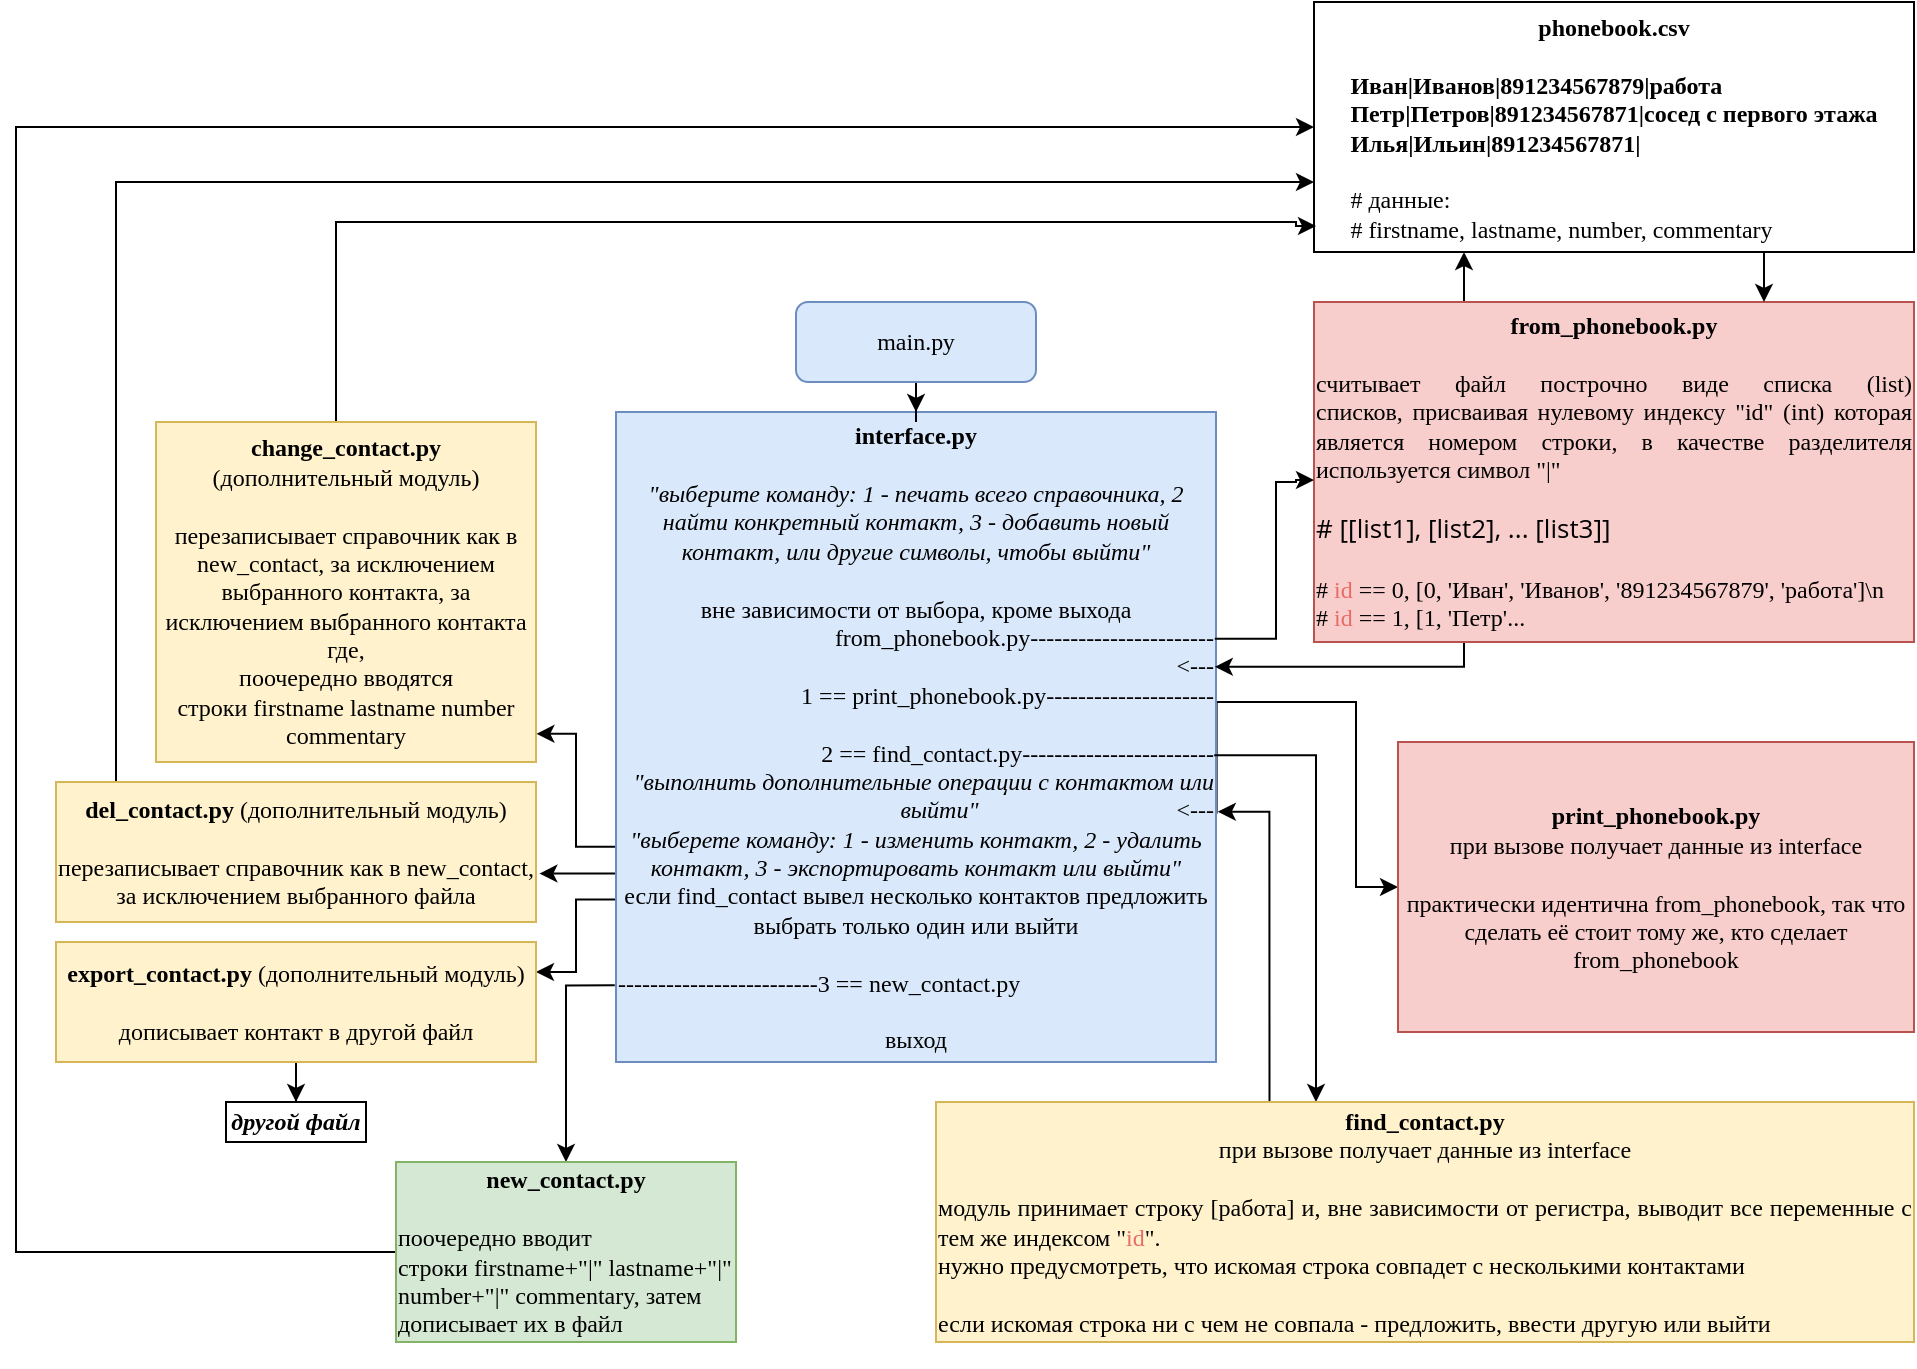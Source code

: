 <mxfile version="20.0.1" type="device"><diagram id="C5RBs43oDa-KdzZeNtuy" name="Page-1"><mxGraphModel dx="1420" dy="1998" grid="1" gridSize="10" guides="1" tooltips="1" connect="1" arrows="1" fold="1" page="1" pageScale="1" pageWidth="827" pageHeight="1169" math="0" shadow="0"><root><mxCell id="WIyWlLk6GJQsqaUBKTNV-0"/><mxCell id="WIyWlLk6GJQsqaUBKTNV-1" parent="WIyWlLk6GJQsqaUBKTNV-0"/><mxCell id="DkASAoRrlRsz0CoVsxVr-43" style="edgeStyle=orthogonalEdgeStyle;rounded=0;orthogonalLoop=1;jettySize=auto;html=1;entryX=0;entryY=0.5;entryDx=0;entryDy=0;fontFamily=Times New Roman;exitX=1.001;exitY=0.618;exitDx=0;exitDy=0;exitPerimeter=0;" parent="WIyWlLk6GJQsqaUBKTNV-1" source="DkASAoRrlRsz0CoVsxVr-0" target="DkASAoRrlRsz0CoVsxVr-7" edge="1"><mxGeometry relative="1" as="geometry"><Array as="points"><mxPoint x="610" y="250"/><mxPoint x="680" y="250"/><mxPoint x="680" y="343"/></Array></mxGeometry></mxCell><mxCell id="0z7Km0U5pkdLjFJuTF95-9" style="edgeStyle=orthogonalEdgeStyle;rounded=0;orthogonalLoop=1;jettySize=auto;html=1;entryX=1;entryY=0.25;entryDx=0;entryDy=0;fontFamily=Times New Roman;exitX=0;exitY=0.75;exitDx=0;exitDy=0;" parent="WIyWlLk6GJQsqaUBKTNV-1" source="DkASAoRrlRsz0CoVsxVr-0" target="0z7Km0U5pkdLjFJuTF95-3" edge="1"><mxGeometry relative="1" as="geometry"/></mxCell><mxCell id="0z7Km0U5pkdLjFJuTF95-10" style="edgeStyle=orthogonalEdgeStyle;rounded=0;orthogonalLoop=1;jettySize=auto;html=1;entryX=1.001;entryY=0.917;entryDx=0;entryDy=0;fontFamily=Times New Roman;exitX=0.001;exitY=0.669;exitDx=0;exitDy=0;exitPerimeter=0;entryPerimeter=0;" parent="WIyWlLk6GJQsqaUBKTNV-1" source="DkASAoRrlRsz0CoVsxVr-0" target="DkASAoRrlRsz0CoVsxVr-30" edge="1"><mxGeometry relative="1" as="geometry"/></mxCell><mxCell id="0z7Km0U5pkdLjFJuTF95-20" style="edgeStyle=orthogonalEdgeStyle;rounded=0;orthogonalLoop=1;jettySize=auto;html=1;entryX=0.5;entryY=0;entryDx=0;entryDy=0;fontFamily=Times New Roman;exitX=-0.002;exitY=0.882;exitDx=0;exitDy=0;exitPerimeter=0;" parent="WIyWlLk6GJQsqaUBKTNV-1" source="DkASAoRrlRsz0CoVsxVr-0" target="DkASAoRrlRsz0CoVsxVr-11" edge="1"><mxGeometry relative="1" as="geometry"/></mxCell><mxCell id="0z7Km0U5pkdLjFJuTF95-24" style="edgeStyle=orthogonalEdgeStyle;rounded=0;orthogonalLoop=1;jettySize=auto;html=1;entryX=1.007;entryY=0.655;entryDx=0;entryDy=0;entryPerimeter=0;fontFamily=Times New Roman;exitX=0;exitY=0.71;exitDx=0;exitDy=0;exitPerimeter=0;" parent="WIyWlLk6GJQsqaUBKTNV-1" source="DkASAoRrlRsz0CoVsxVr-0" target="DkASAoRrlRsz0CoVsxVr-33" edge="1"><mxGeometry relative="1" as="geometry"/></mxCell><mxCell id="DkASAoRrlRsz0CoVsxVr-0" value="&lt;b&gt;interface.pу&lt;/b&gt;&lt;br&gt;&lt;br&gt;&lt;i&gt;&quot;выберите команду: 1 - печать всего справочника, 2 найти конкретный контакт, 3 - добавить новый контакт, или другие символы, чтобы выйти&quot;&lt;/i&gt;&lt;br&gt;&lt;br&gt;вне зависимости от выбора, кроме выхода&lt;br&gt;&lt;div style=&quot;text-align: right;&quot;&gt;&lt;span style=&quot;background-color: initial;&quot;&gt;&amp;nbsp;&amp;nbsp;&lt;/span&gt;&lt;span style=&quot;background-color: initial;&quot;&gt;from_phonebook.py-----------------------&lt;/span&gt;&lt;/div&gt;&lt;div style=&quot;&quot;&gt;&lt;/div&gt;&lt;div style=&quot;text-align: right;&quot;&gt;&amp;lt;---&lt;/div&gt;&lt;div style=&quot;text-align: right;&quot;&gt;&lt;span style=&quot;background-color: initial;&quot;&gt;1 == print_phonebook.py---------------------&lt;/span&gt;&lt;/div&gt;&lt;br&gt;&lt;div style=&quot;text-align: right;&quot;&gt;&lt;span style=&quot;background-color: initial;&quot;&gt;2 == find_contact.py------------------------&lt;/span&gt;&lt;/div&gt;&lt;span style=&quot;&quot;&gt;&lt;div style=&quot;text-align: right;&quot;&gt;&lt;span style=&quot;background-color: initial;&quot;&gt;&lt;i&gt;&quot;выполнить дополнительные операции с контактом или выйти&quot;&amp;nbsp; &amp;nbsp; &amp;nbsp; &amp;nbsp; &amp;nbsp; &amp;nbsp; &amp;nbsp; &amp;nbsp; &amp;nbsp; &amp;nbsp; &amp;nbsp; &amp;nbsp; &amp;nbsp; &amp;nbsp; &amp;nbsp; &amp;nbsp; &amp;nbsp;&lt;/i&gt;&lt;/span&gt;&lt;span style=&quot;background-color: initial; text-align: right;&quot;&gt;&amp;lt;---&lt;/span&gt;&lt;/div&gt;&lt;/span&gt;&lt;i&gt;&quot;выберете команду: 1 - изменить контакт, 2 - удалить контакт, 3 - экспортировать контакт или выйти&quot;&lt;/i&gt;&lt;br&gt;если find_contact вывел несколько контактов предложить выбрать только один или выйти&lt;br&gt;&lt;br&gt;&lt;div style=&quot;text-align: left;&quot;&gt;&lt;span style=&quot;background-color: initial;&quot;&gt;-------------------------3 == new_contact.py&lt;/span&gt;&lt;/div&gt;&lt;br&gt;выход" style="rounded=0;whiteSpace=wrap;html=1;fontFamily=Times New Roman;fillColor=#dae8fc;strokeColor=#6c8ebf;" parent="WIyWlLk6GJQsqaUBKTNV-1" vertex="1"><mxGeometry x="310" y="105" width="300" height="325" as="geometry"/></mxCell><mxCell id="DkASAoRrlRsz0CoVsxVr-9" style="edgeStyle=orthogonalEdgeStyle;rounded=0;orthogonalLoop=1;jettySize=auto;html=1;entryX=0.5;entryY=0;entryDx=0;entryDy=0;fontFamily=Times New Roman;" parent="WIyWlLk6GJQsqaUBKTNV-1" source="WIyWlLk6GJQsqaUBKTNV-3" target="DkASAoRrlRsz0CoVsxVr-0" edge="1"><mxGeometry relative="1" as="geometry"/></mxCell><mxCell id="WIyWlLk6GJQsqaUBKTNV-3" value="main.ру" style="rounded=1;whiteSpace=wrap;html=1;fontSize=12;glass=0;strokeWidth=1;shadow=0;fontFamily=Times New Roman;fillColor=#dae8fc;strokeColor=#6c8ebf;" parent="WIyWlLk6GJQsqaUBKTNV-1" vertex="1"><mxGeometry x="400" y="50" width="120" height="40" as="geometry"/></mxCell><mxCell id="DkASAoRrlRsz0CoVsxVr-19" style="edgeStyle=orthogonalEdgeStyle;rounded=0;orthogonalLoop=1;jettySize=auto;html=1;fontFamily=Times New Roman;exitX=0.997;exitY=0.528;exitDx=0;exitDy=0;exitPerimeter=0;" parent="WIyWlLk6GJQsqaUBKTNV-1" source="DkASAoRrlRsz0CoVsxVr-0" target="DkASAoRrlRsz0CoVsxVr-10" edge="1"><mxGeometry relative="1" as="geometry"><Array as="points"><mxPoint x="660" y="277"/></Array></mxGeometry></mxCell><mxCell id="DkASAoRrlRsz0CoVsxVr-42" style="edgeStyle=orthogonalEdgeStyle;rounded=0;orthogonalLoop=1;jettySize=auto;html=1;entryX=0.998;entryY=0.392;entryDx=0;entryDy=0;exitX=0.25;exitY=1;exitDx=0;exitDy=0;fontFamily=Times New Roman;entryPerimeter=0;" parent="WIyWlLk6GJQsqaUBKTNV-1" source="DkASAoRrlRsz0CoVsxVr-3" target="DkASAoRrlRsz0CoVsxVr-0" edge="1"><mxGeometry relative="1" as="geometry"><Array as="points"><mxPoint x="734" y="232"/></Array></mxGeometry></mxCell><mxCell id="DkASAoRrlRsz0CoVsxVr-49" style="edgeStyle=orthogonalEdgeStyle;rounded=0;orthogonalLoop=1;jettySize=auto;html=1;entryX=0.25;entryY=1;entryDx=0;entryDy=0;fontFamily=Times New Roman;fontColor=#EA6B66;exitX=0.25;exitY=0;exitDx=0;exitDy=0;" parent="WIyWlLk6GJQsqaUBKTNV-1" source="DkASAoRrlRsz0CoVsxVr-3" target="DkASAoRrlRsz0CoVsxVr-14" edge="1"><mxGeometry relative="1" as="geometry"/></mxCell><mxCell id="DkASAoRrlRsz0CoVsxVr-3" value="&lt;div style=&quot;&quot;&gt;&lt;span style=&quot;background-color: initial;&quot;&gt;&lt;b&gt;from_phonebook.py&lt;/b&gt;&lt;/span&gt;&lt;/div&gt;&lt;div style=&quot;text-align: justify;&quot;&gt;&lt;br&gt;&lt;/div&gt;&lt;div style=&quot;text-align: justify;&quot;&gt;&lt;span style=&quot;background-color: initial;&quot;&gt;считывает&amp;nbsp;&lt;/span&gt;&lt;span style=&quot;background-color: initial;&quot;&gt;файл построчно&lt;/span&gt;&lt;span style=&quot;background-color: initial;&quot;&gt;&amp;nbsp;виде списка (list) списков,&amp;nbsp;&lt;/span&gt;&lt;span style=&quot;background-color: initial;&quot;&gt;присваивая нулевому индексу &quot;id&quot; (int) которая является номером строки, в качестве разделителя используется символ &quot;|&quot;&lt;/span&gt;&lt;/div&gt;&lt;div style=&quot;text-align: justify;&quot;&gt;&lt;span style=&quot;background-color: initial;&quot;&gt;&lt;br&gt;&lt;/span&gt;&lt;/div&gt;&lt;div style=&quot;text-align: justify;&quot;&gt;&lt;span style=&quot;font-family: &amp;quot;Open Sans&amp;quot;; font-size: 13px; text-align: start;&quot;&gt;# [[list1], [list2], ... [list3]]&lt;/span&gt;&lt;span style=&quot;background-color: initial;&quot;&gt;&lt;br&gt;&lt;/span&gt;&lt;/div&gt;&lt;div style=&quot;text-align: justify;&quot;&gt;&lt;span style=&quot;color: rgb(102, 102, 102); font-family: &amp;quot;Open Sans&amp;quot;; font-size: 13px; text-align: start; background-color: rgba(82, 82, 128, 0.09);&quot;&gt;&lt;br&gt;&lt;/span&gt;&lt;/div&gt;&lt;div style=&quot;text-align: justify;&quot;&gt;&lt;span style=&quot;background-color: initial;&quot;&gt;# &lt;font color=&quot;#ea6b66&quot;&gt;id&lt;/font&gt; == 0, [0, '&lt;/span&gt;&lt;span style=&quot;background-color: initial;&quot;&gt;Иван', 'Иванов', '891234567879', 'работа']\n&lt;/span&gt;&lt;/div&gt;&lt;div style=&quot;text-align: justify;&quot;&gt;&lt;span style=&quot;background-color: initial;&quot;&gt;# &lt;font color=&quot;#ea6b66&quot;&gt;id&lt;/font&gt; == 1, [1, 'Петр'...&lt;/span&gt;&lt;/div&gt;" style="rounded=0;whiteSpace=wrap;html=1;strokeWidth=1;fontFamily=Times New Roman;fillColor=#f8cecc;strokeColor=#b85450;" parent="WIyWlLk6GJQsqaUBKTNV-1" vertex="1"><mxGeometry x="659" y="50" width="300" height="170" as="geometry"/></mxCell><mxCell id="DkASAoRrlRsz0CoVsxVr-7" value="&lt;b&gt;print_phonebook.py&lt;/b&gt;&lt;br&gt;при вызове получает данные из interface&lt;br&gt;&lt;br&gt;практически идентична from_phonebook, так что сделать её стоит тому же, кто сделает from_phonebook&lt;br&gt;" style="rounded=0;whiteSpace=wrap;html=1;fontFamily=Times New Roman;fillColor=#f8cecc;strokeColor=#b85450;" parent="WIyWlLk6GJQsqaUBKTNV-1" vertex="1"><mxGeometry x="701" y="270" width="258" height="145" as="geometry"/></mxCell><mxCell id="0z7Km0U5pkdLjFJuTF95-22" style="edgeStyle=orthogonalEdgeStyle;rounded=0;orthogonalLoop=1;jettySize=auto;html=1;entryX=1.003;entryY=0.615;entryDx=0;entryDy=0;entryPerimeter=0;fontFamily=Times New Roman;exitX=0.341;exitY=0;exitDx=0;exitDy=0;exitPerimeter=0;" parent="WIyWlLk6GJQsqaUBKTNV-1" source="DkASAoRrlRsz0CoVsxVr-10" target="DkASAoRrlRsz0CoVsxVr-0" edge="1"><mxGeometry relative="1" as="geometry"/></mxCell><mxCell id="DkASAoRrlRsz0CoVsxVr-10" value="&lt;div style=&quot;&quot;&gt;&lt;span style=&quot;background-color: initial;&quot;&gt;&lt;b&gt;find_contact.py&lt;/b&gt;&lt;/span&gt;&lt;/div&gt;&lt;div style=&quot;&quot;&gt;при вызове получает данные из interface&lt;br&gt;&lt;/div&gt;&lt;div style=&quot;text-align: justify;&quot;&gt;&lt;br&gt;&lt;/div&gt;&lt;div style=&quot;text-align: justify;&quot;&gt;&lt;span style=&quot;background-color: initial;&quot;&gt;модуль принимает строку [работа]&amp;nbsp;&lt;/span&gt;&lt;span style=&quot;background-color: initial;&quot;&gt;и, вне зависимости от регистра,&amp;nbsp;выводит все переменные с тем же индексом &quot;&lt;font color=&quot;#ea6b66&quot;&gt;id&lt;/font&gt;&quot;.&lt;/span&gt;&lt;/div&gt;&lt;div style=&quot;text-align: justify;&quot;&gt;&lt;span style=&quot;background-color: initial;&quot;&gt;нужно предусмотреть, что искомая строка совпадет с несколькими&amp;nbsp;контактами&lt;/span&gt;&lt;/div&gt;&lt;div style=&quot;text-align: justify;&quot;&gt;&lt;br&gt;&lt;/div&gt;&lt;div style=&quot;text-align: justify;&quot;&gt;если искомая строка ни с чем не совпала - предложить, ввести другую или выйти&lt;/div&gt;" style="rounded=0;whiteSpace=wrap;html=1;align=center;fontFamily=Times New Roman;fillColor=#fff2cc;strokeColor=#d6b656;" parent="WIyWlLk6GJQsqaUBKTNV-1" vertex="1"><mxGeometry x="470" y="450" width="489" height="120" as="geometry"/></mxCell><mxCell id="0z7Km0U5pkdLjFJuTF95-21" style="edgeStyle=orthogonalEdgeStyle;rounded=0;orthogonalLoop=1;jettySize=auto;html=1;entryX=0;entryY=0.5;entryDx=0;entryDy=0;fontFamily=Times New Roman;" parent="WIyWlLk6GJQsqaUBKTNV-1" source="DkASAoRrlRsz0CoVsxVr-11" target="DkASAoRrlRsz0CoVsxVr-14" edge="1"><mxGeometry relative="1" as="geometry"><Array as="points"><mxPoint x="10" y="525"/><mxPoint x="10" y="-37"/></Array></mxGeometry></mxCell><mxCell id="DkASAoRrlRsz0CoVsxVr-11" value="&lt;span style=&quot;&quot;&gt;&lt;br&gt;&lt;/span&gt;&lt;b&gt;new_contact.py&lt;/b&gt;&lt;span style=&quot;&quot;&gt;&lt;br&gt;&lt;/span&gt;&lt;br&gt;&lt;div style=&quot;text-align: left;&quot;&gt;&lt;span style=&quot;background-color: initial;&quot;&gt;поочередно вводит строки&lt;/span&gt;&lt;span style=&quot;background-color: initial;&quot;&gt;&amp;nbsp;&lt;/span&gt;&lt;span style=&quot;background-color: initial;&quot;&gt;firstname+&quot;|&quot; lastname+&quot;|&quot; number+&quot;|&quot; commentary, затем дописывает их в файл&lt;/span&gt;&lt;/div&gt;&lt;span style=&quot;&quot;&gt;&lt;div style=&quot;text-align: left;&quot;&gt;&lt;span style=&quot;background-color: initial;&quot;&gt;&lt;br&gt;&lt;/span&gt;&lt;/div&gt;&lt;/span&gt;" style="rounded=0;whiteSpace=wrap;html=1;fontFamily=Times New Roman;fillColor=#d5e8d4;strokeColor=#82b366;" parent="WIyWlLk6GJQsqaUBKTNV-1" vertex="1"><mxGeometry x="200" y="480" width="170" height="90" as="geometry"/></mxCell><mxCell id="DkASAoRrlRsz0CoVsxVr-50" style="edgeStyle=orthogonalEdgeStyle;rounded=0;orthogonalLoop=1;jettySize=auto;html=1;entryX=0.75;entryY=0;entryDx=0;entryDy=0;fontFamily=Times New Roman;fontColor=#EA6B66;exitX=0.75;exitY=1;exitDx=0;exitDy=0;" parent="WIyWlLk6GJQsqaUBKTNV-1" source="DkASAoRrlRsz0CoVsxVr-14" target="DkASAoRrlRsz0CoVsxVr-3" edge="1"><mxGeometry relative="1" as="geometry"/></mxCell><mxCell id="DkASAoRrlRsz0CoVsxVr-14" value="&lt;div style=&quot;&quot;&gt;&lt;span style=&quot;background-color: initial;&quot;&gt;&lt;b&gt;phonebook.csv&lt;/b&gt;&lt;/span&gt;&lt;/div&gt;&lt;span style=&quot;&quot;&gt;&lt;div&gt;&lt;br&gt;&lt;/div&gt;&lt;div style=&quot;text-align: left;&quot;&gt;&lt;span style=&quot;background-color: initial;&quot;&gt;&lt;b&gt;Иван|Иванов|891234567879|работа&lt;/b&gt;&lt;/span&gt;&lt;/div&gt;&lt;div style=&quot;text-align: left;&quot;&gt;&lt;b&gt;&lt;span style=&quot;background-color: initial;&quot;&gt;Петр|Петров|&lt;/span&gt;&lt;span style=&quot;background-color: initial;&quot;&gt;891234567871|сосед с первого этажа&lt;/span&gt;&lt;/b&gt;&lt;/div&gt;&lt;/span&gt;&lt;span style=&quot;&quot;&gt;&lt;div style=&quot;text-align: left;&quot;&gt;&lt;b&gt;&lt;span style=&quot;background-color: initial;&quot;&gt;Илья|Ильин|&lt;/span&gt;&lt;span style=&quot;background-color: initial;&quot;&gt;891234567871|&lt;/span&gt;&lt;/b&gt;&lt;/div&gt;&lt;/span&gt;&lt;span style=&quot;&quot;&gt;&lt;div style=&quot;text-align: left;&quot;&gt;&lt;br&gt;&lt;/div&gt;&lt;div style=&quot;text-align: left;&quot;&gt;# данные:&lt;/div&gt;&lt;div style=&quot;text-align: left;&quot;&gt;&lt;span style=&quot;background-color: initial;&quot;&gt;# firstname, lastname, number, commentary&lt;/span&gt;&lt;/div&gt;&lt;/span&gt;" style="rounded=0;whiteSpace=wrap;html=1;fontFamily=Times New Roman;" parent="WIyWlLk6GJQsqaUBKTNV-1" vertex="1"><mxGeometry x="659" y="-100" width="300" height="125" as="geometry"/></mxCell><mxCell id="0z7Km0U5pkdLjFJuTF95-12" style="edgeStyle=orthogonalEdgeStyle;rounded=0;orthogonalLoop=1;jettySize=auto;html=1;fontFamily=Times New Roman;" parent="WIyWlLk6GJQsqaUBKTNV-1" source="DkASAoRrlRsz0CoVsxVr-30" edge="1"><mxGeometry relative="1" as="geometry"><mxPoint x="660" y="12" as="targetPoint"/><Array as="points"><mxPoint x="170" y="10"/><mxPoint x="650" y="10"/><mxPoint x="650" y="12"/></Array></mxGeometry></mxCell><mxCell id="DkASAoRrlRsz0CoVsxVr-30" value="&lt;span style=&quot;text-align: justify;&quot;&gt;&lt;b&gt;change_contact.py &lt;/b&gt;(дополнительный модуль)&lt;br&gt;&lt;br&gt;&lt;/span&gt;перезаписывает справочник как в new_contact, за исключением выбранного контакта, за исключением выбранного контакта где,&lt;span style=&quot;text-align: justify;&quot;&gt;&lt;br&gt;&lt;/span&gt;&lt;span style=&quot;text-align: left; background-color: initial;&quot;&gt;поочередно вводятся строки&lt;/span&gt;&lt;span style=&quot;text-align: left; background-color: initial;&quot;&gt;&amp;nbsp;&lt;/span&gt;&lt;span style=&quot;text-align: left; background-color: initial;&quot;&gt;firstname lastname number commentary&lt;/span&gt;&lt;span style=&quot;text-align: justify;&quot;&gt;&lt;br&gt;&lt;/span&gt;" style="rounded=0;whiteSpace=wrap;html=1;fontFamily=Times New Roman;fillColor=#fff2cc;strokeColor=#d6b656;" parent="WIyWlLk6GJQsqaUBKTNV-1" vertex="1"><mxGeometry x="80" y="110" width="190" height="170" as="geometry"/></mxCell><mxCell id="0z7Km0U5pkdLjFJuTF95-25" style="edgeStyle=orthogonalEdgeStyle;rounded=0;orthogonalLoop=1;jettySize=auto;html=1;fontFamily=Times New Roman;" parent="WIyWlLk6GJQsqaUBKTNV-1" source="DkASAoRrlRsz0CoVsxVr-33" edge="1"><mxGeometry relative="1" as="geometry"><mxPoint x="659" y="-10" as="targetPoint"/><Array as="points"><mxPoint x="60" y="-10"/><mxPoint x="659" y="-10"/></Array></mxGeometry></mxCell><mxCell id="DkASAoRrlRsz0CoVsxVr-33" value="&lt;b&gt;del_contact.py &lt;/b&gt;(дополнительный модуль)&lt;br&gt;&lt;br&gt;перезаписывает справочник как в new_contact, за исключением выбранного файла" style="rounded=0;whiteSpace=wrap;html=1;fontFamily=Times New Roman;fillColor=#fff2cc;strokeColor=#d6b656;" parent="WIyWlLk6GJQsqaUBKTNV-1" vertex="1"><mxGeometry x="30" y="290" width="240" height="70" as="geometry"/></mxCell><mxCell id="DkASAoRrlRsz0CoVsxVr-4" style="edgeStyle=orthogonalEdgeStyle;rounded=0;orthogonalLoop=1;jettySize=auto;html=1;fontFamily=Times New Roman;exitX=0.998;exitY=0.349;exitDx=0;exitDy=0;exitPerimeter=0;" parent="WIyWlLk6GJQsqaUBKTNV-1" source="DkASAoRrlRsz0CoVsxVr-0" edge="1"><mxGeometry relative="1" as="geometry"><mxPoint x="640" y="260" as="sourcePoint"/><Array as="points"><mxPoint x="640" y="218"/><mxPoint x="640" y="140"/><mxPoint x="650" y="140"/></Array><mxPoint x="659" y="139" as="targetPoint"/></mxGeometry></mxCell><mxCell id="0z7Km0U5pkdLjFJuTF95-26" style="edgeStyle=orthogonalEdgeStyle;rounded=0;orthogonalLoop=1;jettySize=auto;html=1;entryX=0.5;entryY=0;entryDx=0;entryDy=0;fontFamily=Times New Roman;" parent="WIyWlLk6GJQsqaUBKTNV-1" source="0z7Km0U5pkdLjFJuTF95-3" target="0z7Km0U5pkdLjFJuTF95-15" edge="1"><mxGeometry relative="1" as="geometry"/></mxCell><mxCell id="0z7Km0U5pkdLjFJuTF95-3" value="&lt;font face=&quot;Times New Roman&quot;&gt;&lt;b&gt;export_contact.py&lt;/b&gt; (дополнительный модуль)&lt;br&gt;&lt;br&gt;дописывает контакт в другой файл&lt;/font&gt;" style="rounded=0;whiteSpace=wrap;html=1;fillColor=#fff2cc;strokeColor=#d6b656;" parent="WIyWlLk6GJQsqaUBKTNV-1" vertex="1"><mxGeometry x="30" y="370" width="240" height="60" as="geometry"/></mxCell><mxCell id="0z7Km0U5pkdLjFJuTF95-15" value="&lt;i&gt;&lt;b&gt;другой файл&lt;/b&gt;&lt;/i&gt;" style="rounded=0;whiteSpace=wrap;html=1;fontFamily=Times New Roman;" parent="WIyWlLk6GJQsqaUBKTNV-1" vertex="1"><mxGeometry x="115" y="450" width="70" height="20" as="geometry"/></mxCell></root></mxGraphModel></diagram></mxfile>